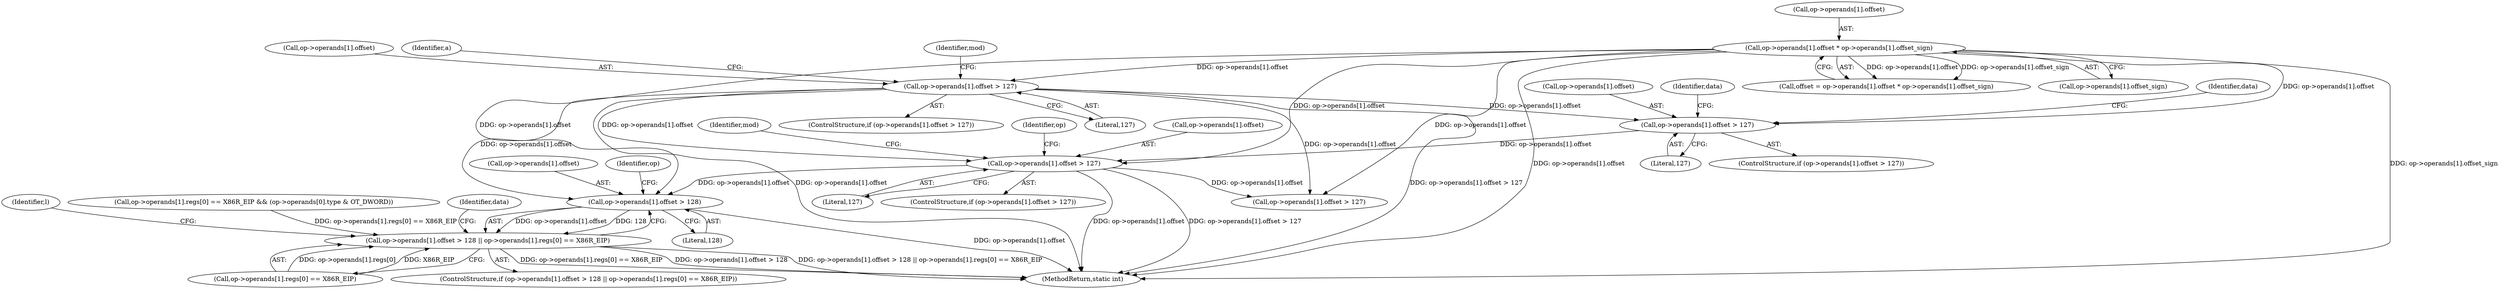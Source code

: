 digraph "0_radare2_f17bfd9f1da05f30f23a4dd05e9d2363e1406948@API" {
"1003094" [label="(Call,op->operands[1].offset > 128)"];
"1002014" [label="(Call,op->operands[1].offset * op->operands[1].offset_sign)"];
"1002849" [label="(Call,op->operands[1].offset > 127)"];
"1002958" [label="(Call,op->operands[1].offset > 127)"];
"1002903" [label="(Call,op->operands[1].offset > 127)"];
"1003093" [label="(Call,op->operands[1].offset > 128 || op->operands[1].regs[0] == X86R_EIP)"];
"1002849" [label="(Call,op->operands[1].offset > 127)"];
"1003216" [label="(MethodReturn,static int)"];
"1003095" [label="(Call,op->operands[1].offset)"];
"1002904" [label="(Call,op->operands[1].offset)"];
"1003215" [label="(Identifier,l)"];
"1003102" [label="(Literal,128)"];
"1002969" [label="(Identifier,mod)"];
"1002902" [label="(ControlStructure,if (op->operands[1].offset > 127))"];
"1002915" [label="(Identifier,data)"];
"1003108" [label="(Identifier,op)"];
"1002958" [label="(Call,op->operands[1].offset > 127)"];
"1002850" [label="(Call,op->operands[1].offset)"];
"1002848" [label="(ControlStructure,if (op->operands[1].offset > 127))"];
"1002943" [label="(Identifier,data)"];
"1003093" [label="(Call,op->operands[1].offset > 128 || op->operands[1].regs[0] == X86R_EIP)"];
"1003103" [label="(Call,op->operands[1].regs[0] == X86R_EIP)"];
"1002857" [label="(Literal,127)"];
"1002974" [label="(Call,op->operands[1].regs[0] == X86R_EIP && (op->operands[0].type & OT_DWORD))"];
"1002015" [label="(Call,op->operands[1].offset)"];
"1002957" [label="(ControlStructure,if (op->operands[1].offset > 127))"];
"1002014" [label="(Call,op->operands[1].offset * op->operands[1].offset_sign)"];
"1002903" [label="(Call,op->operands[1].offset > 127)"];
"1002866" [label="(Identifier,a)"];
"1003117" [label="(Identifier,data)"];
"1002012" [label="(Call,offset = op->operands[1].offset * op->operands[1].offset_sign)"];
"1003068" [label="(Identifier,op)"];
"1003094" [label="(Call,op->operands[1].offset > 128)"];
"1002022" [label="(Call,op->operands[1].offset_sign)"];
"1003169" [label="(Call,op->operands[1].offset > 127)"];
"1002911" [label="(Literal,127)"];
"1002959" [label="(Call,op->operands[1].offset)"];
"1002860" [label="(Identifier,mod)"];
"1003092" [label="(ControlStructure,if (op->operands[1].offset > 128 || op->operands[1].regs[0] == X86R_EIP))"];
"1002966" [label="(Literal,127)"];
"1003094" -> "1003093"  [label="AST: "];
"1003094" -> "1003102"  [label="CFG: "];
"1003095" -> "1003094"  [label="AST: "];
"1003102" -> "1003094"  [label="AST: "];
"1003108" -> "1003094"  [label="CFG: "];
"1003093" -> "1003094"  [label="CFG: "];
"1003094" -> "1003216"  [label="DDG: op->operands[1].offset"];
"1003094" -> "1003093"  [label="DDG: op->operands[1].offset"];
"1003094" -> "1003093"  [label="DDG: 128"];
"1002014" -> "1003094"  [label="DDG: op->operands[1].offset"];
"1002849" -> "1003094"  [label="DDG: op->operands[1].offset"];
"1002958" -> "1003094"  [label="DDG: op->operands[1].offset"];
"1002014" -> "1002012"  [label="AST: "];
"1002014" -> "1002022"  [label="CFG: "];
"1002015" -> "1002014"  [label="AST: "];
"1002022" -> "1002014"  [label="AST: "];
"1002012" -> "1002014"  [label="CFG: "];
"1002014" -> "1003216"  [label="DDG: op->operands[1].offset"];
"1002014" -> "1003216"  [label="DDG: op->operands[1].offset_sign"];
"1002014" -> "1002012"  [label="DDG: op->operands[1].offset"];
"1002014" -> "1002012"  [label="DDG: op->operands[1].offset_sign"];
"1002014" -> "1002849"  [label="DDG: op->operands[1].offset"];
"1002014" -> "1002903"  [label="DDG: op->operands[1].offset"];
"1002014" -> "1002958"  [label="DDG: op->operands[1].offset"];
"1002014" -> "1003169"  [label="DDG: op->operands[1].offset"];
"1002849" -> "1002848"  [label="AST: "];
"1002849" -> "1002857"  [label="CFG: "];
"1002850" -> "1002849"  [label="AST: "];
"1002857" -> "1002849"  [label="AST: "];
"1002860" -> "1002849"  [label="CFG: "];
"1002866" -> "1002849"  [label="CFG: "];
"1002849" -> "1003216"  [label="DDG: op->operands[1].offset > 127"];
"1002849" -> "1003216"  [label="DDG: op->operands[1].offset"];
"1002849" -> "1002903"  [label="DDG: op->operands[1].offset"];
"1002849" -> "1002958"  [label="DDG: op->operands[1].offset"];
"1002849" -> "1003169"  [label="DDG: op->operands[1].offset"];
"1002958" -> "1002957"  [label="AST: "];
"1002958" -> "1002966"  [label="CFG: "];
"1002959" -> "1002958"  [label="AST: "];
"1002966" -> "1002958"  [label="AST: "];
"1002969" -> "1002958"  [label="CFG: "];
"1003068" -> "1002958"  [label="CFG: "];
"1002958" -> "1003216"  [label="DDG: op->operands[1].offset > 127"];
"1002958" -> "1003216"  [label="DDG: op->operands[1].offset"];
"1002903" -> "1002958"  [label="DDG: op->operands[1].offset"];
"1002958" -> "1003169"  [label="DDG: op->operands[1].offset"];
"1002903" -> "1002902"  [label="AST: "];
"1002903" -> "1002911"  [label="CFG: "];
"1002904" -> "1002903"  [label="AST: "];
"1002911" -> "1002903"  [label="AST: "];
"1002915" -> "1002903"  [label="CFG: "];
"1002943" -> "1002903"  [label="CFG: "];
"1003093" -> "1003092"  [label="AST: "];
"1003093" -> "1003103"  [label="CFG: "];
"1003103" -> "1003093"  [label="AST: "];
"1003117" -> "1003093"  [label="CFG: "];
"1003215" -> "1003093"  [label="CFG: "];
"1003093" -> "1003216"  [label="DDG: op->operands[1].offset > 128"];
"1003093" -> "1003216"  [label="DDG: op->operands[1].offset > 128 || op->operands[1].regs[0] == X86R_EIP"];
"1003093" -> "1003216"  [label="DDG: op->operands[1].regs[0] == X86R_EIP"];
"1003103" -> "1003093"  [label="DDG: op->operands[1].regs[0]"];
"1003103" -> "1003093"  [label="DDG: X86R_EIP"];
"1002974" -> "1003093"  [label="DDG: op->operands[1].regs[0] == X86R_EIP"];
}
